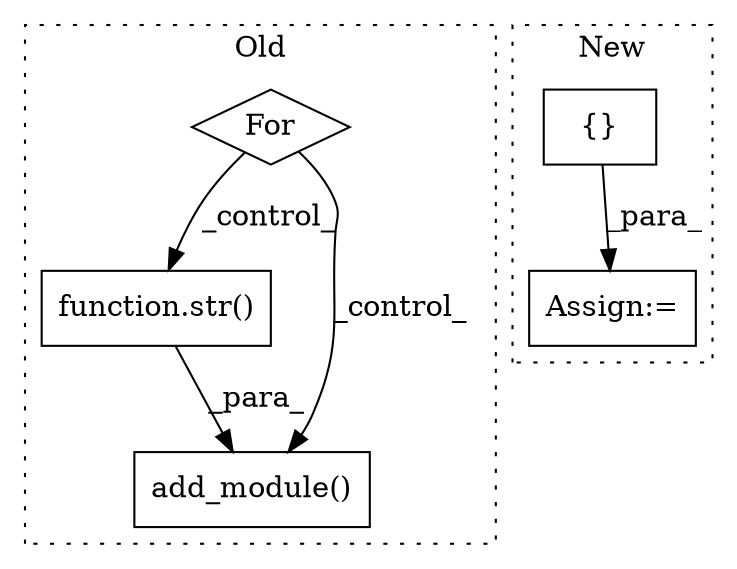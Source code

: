 digraph G {
subgraph cluster0 {
1 [label="function.str()" a="75" s="2190,2203" l="4,1" shape="box"];
4 [label="For" a="107" s="1454,1497" l="4,14" shape="diamond"];
5 [label="add_module()" a="75" s="2165,2212" l="25,1" shape="box"];
label = "Old";
style="dotted";
}
subgraph cluster1 {
2 [label="{}" a="59" s="1248,1248" l="2,1" shape="box"];
3 [label="Assign:=" a="68" s="1245" l="3" shape="box"];
label = "New";
style="dotted";
}
1 -> 5 [label="_para_"];
2 -> 3 [label="_para_"];
4 -> 5 [label="_control_"];
4 -> 1 [label="_control_"];
}